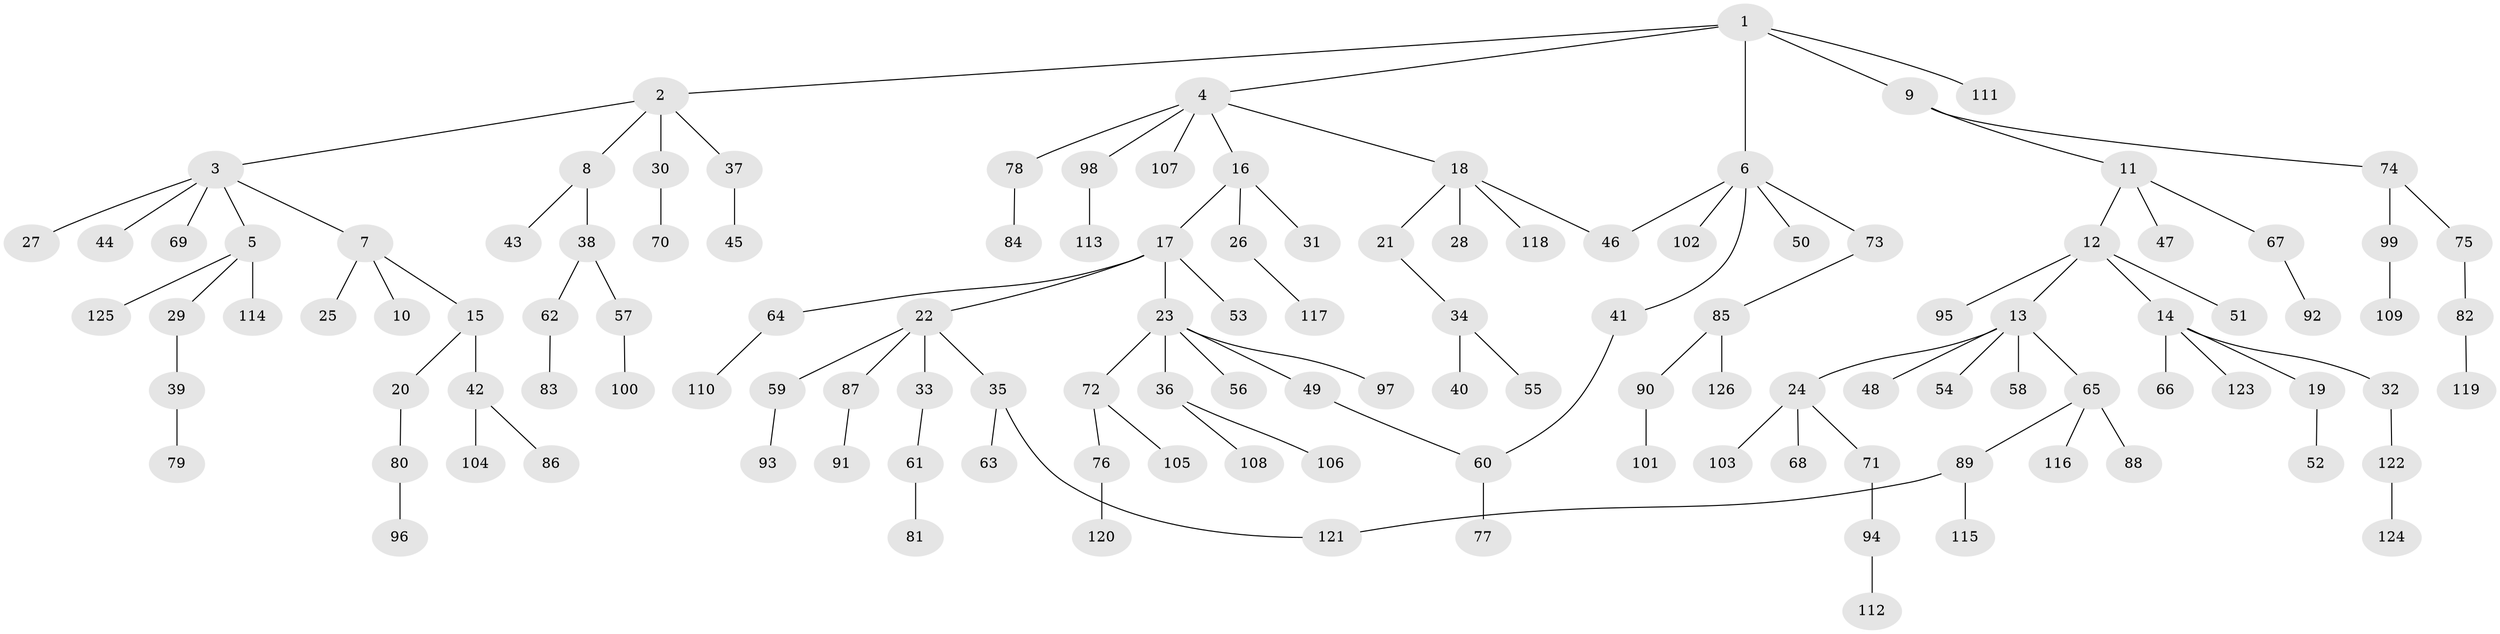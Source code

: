 // coarse degree distribution, {4: 0.07575757575757576, 5: 0.045454545454545456, 3: 0.19696969696969696, 2: 0.25757575757575757, 1: 0.42424242424242425}
// Generated by graph-tools (version 1.1) at 2025/48/03/04/25 22:48:41]
// undirected, 126 vertices, 128 edges
graph export_dot {
  node [color=gray90,style=filled];
  1;
  2;
  3;
  4;
  5;
  6;
  7;
  8;
  9;
  10;
  11;
  12;
  13;
  14;
  15;
  16;
  17;
  18;
  19;
  20;
  21;
  22;
  23;
  24;
  25;
  26;
  27;
  28;
  29;
  30;
  31;
  32;
  33;
  34;
  35;
  36;
  37;
  38;
  39;
  40;
  41;
  42;
  43;
  44;
  45;
  46;
  47;
  48;
  49;
  50;
  51;
  52;
  53;
  54;
  55;
  56;
  57;
  58;
  59;
  60;
  61;
  62;
  63;
  64;
  65;
  66;
  67;
  68;
  69;
  70;
  71;
  72;
  73;
  74;
  75;
  76;
  77;
  78;
  79;
  80;
  81;
  82;
  83;
  84;
  85;
  86;
  87;
  88;
  89;
  90;
  91;
  92;
  93;
  94;
  95;
  96;
  97;
  98;
  99;
  100;
  101;
  102;
  103;
  104;
  105;
  106;
  107;
  108;
  109;
  110;
  111;
  112;
  113;
  114;
  115;
  116;
  117;
  118;
  119;
  120;
  121;
  122;
  123;
  124;
  125;
  126;
  1 -- 2;
  1 -- 4;
  1 -- 6;
  1 -- 9;
  1 -- 111;
  2 -- 3;
  2 -- 8;
  2 -- 30;
  2 -- 37;
  3 -- 5;
  3 -- 7;
  3 -- 27;
  3 -- 44;
  3 -- 69;
  4 -- 16;
  4 -- 18;
  4 -- 78;
  4 -- 98;
  4 -- 107;
  5 -- 29;
  5 -- 114;
  5 -- 125;
  6 -- 41;
  6 -- 46;
  6 -- 50;
  6 -- 73;
  6 -- 102;
  7 -- 10;
  7 -- 15;
  7 -- 25;
  8 -- 38;
  8 -- 43;
  9 -- 11;
  9 -- 74;
  11 -- 12;
  11 -- 47;
  11 -- 67;
  12 -- 13;
  12 -- 14;
  12 -- 51;
  12 -- 95;
  13 -- 24;
  13 -- 48;
  13 -- 54;
  13 -- 58;
  13 -- 65;
  14 -- 19;
  14 -- 32;
  14 -- 66;
  14 -- 123;
  15 -- 20;
  15 -- 42;
  16 -- 17;
  16 -- 26;
  16 -- 31;
  17 -- 22;
  17 -- 23;
  17 -- 53;
  17 -- 64;
  18 -- 21;
  18 -- 28;
  18 -- 118;
  18 -- 46;
  19 -- 52;
  20 -- 80;
  21 -- 34;
  22 -- 33;
  22 -- 35;
  22 -- 59;
  22 -- 87;
  23 -- 36;
  23 -- 49;
  23 -- 56;
  23 -- 72;
  23 -- 97;
  24 -- 68;
  24 -- 71;
  24 -- 103;
  26 -- 117;
  29 -- 39;
  30 -- 70;
  32 -- 122;
  33 -- 61;
  34 -- 40;
  34 -- 55;
  35 -- 63;
  35 -- 121;
  36 -- 106;
  36 -- 108;
  37 -- 45;
  38 -- 57;
  38 -- 62;
  39 -- 79;
  41 -- 60;
  42 -- 86;
  42 -- 104;
  49 -- 60;
  57 -- 100;
  59 -- 93;
  60 -- 77;
  61 -- 81;
  62 -- 83;
  64 -- 110;
  65 -- 88;
  65 -- 89;
  65 -- 116;
  67 -- 92;
  71 -- 94;
  72 -- 76;
  72 -- 105;
  73 -- 85;
  74 -- 75;
  74 -- 99;
  75 -- 82;
  76 -- 120;
  78 -- 84;
  80 -- 96;
  82 -- 119;
  85 -- 90;
  85 -- 126;
  87 -- 91;
  89 -- 115;
  89 -- 121;
  90 -- 101;
  94 -- 112;
  98 -- 113;
  99 -- 109;
  122 -- 124;
}

